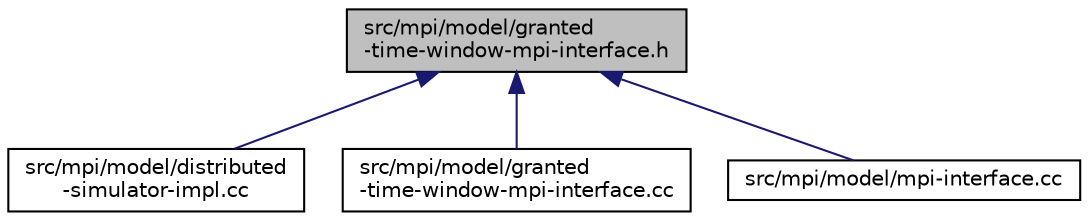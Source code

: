 digraph "src/mpi/model/granted-time-window-mpi-interface.h"
{
 // LATEX_PDF_SIZE
  edge [fontname="Helvetica",fontsize="10",labelfontname="Helvetica",labelfontsize="10"];
  node [fontname="Helvetica",fontsize="10",shape=record];
  Node1 [label="src/mpi/model/granted\l-time-window-mpi-interface.h",height=0.2,width=0.4,color="black", fillcolor="grey75", style="filled", fontcolor="black",tooltip="Declaration of classes ns3::SentBuffer and ns3::GrantedTimeWindowMpiInterface."];
  Node1 -> Node2 [dir="back",color="midnightblue",fontsize="10",style="solid",fontname="Helvetica"];
  Node2 [label="src/mpi/model/distributed\l-simulator-impl.cc",height=0.2,width=0.4,color="black", fillcolor="white", style="filled",URL="$distributed-simulator-impl_8cc.html",tooltip="Implementation of classes ns3::LbtsMessage and ns3::DistributedSimulatorImpl."];
  Node1 -> Node3 [dir="back",color="midnightblue",fontsize="10",style="solid",fontname="Helvetica"];
  Node3 [label="src/mpi/model/granted\l-time-window-mpi-interface.cc",height=0.2,width=0.4,color="black", fillcolor="white", style="filled",URL="$granted-time-window-mpi-interface_8cc.html",tooltip="Implementation of classes ns3::SentBuffer and ns3::GrantedTimeWindowMpiInterface."];
  Node1 -> Node4 [dir="back",color="midnightblue",fontsize="10",style="solid",fontname="Helvetica"];
  Node4 [label="src/mpi/model/mpi-interface.cc",height=0.2,width=0.4,color="black", fillcolor="white", style="filled",URL="$mpi-interface_8cc.html",tooltip="Implementation of class ns3::MpiInterface."];
}
